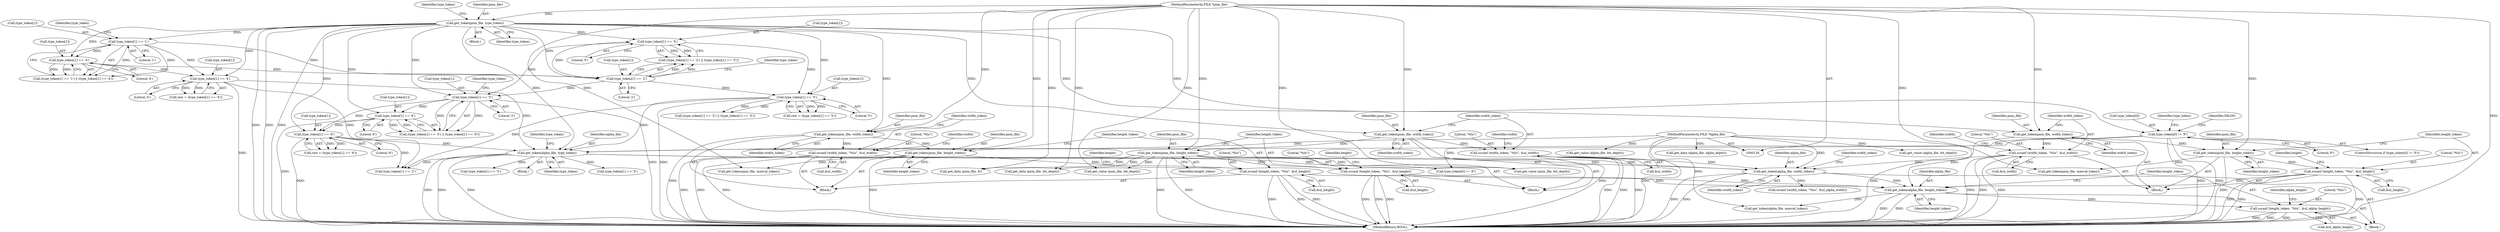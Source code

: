 digraph "0_Android_9d4853418ab2f754c2b63e091c29c5529b8b86ca_159@API" {
"1000549" [label="(Call,sscanf (height_token, \"%lu\", &ul_alpha_height))"];
"1000546" [label="(Call,get_token(alpha_file, height_token))"];
"1000527" [label="(Call,get_token(alpha_file, width_token))"];
"1000494" [label="(Call,get_token(alpha_file, type_token))"];
"1000131" [label="(MethodParameterIn,FILE *alpha_file)"];
"1000293" [label="(Call,type_token[1] == '5')"];
"1000285" [label="(Call,type_token[1] == '5')"];
"1000209" [label="(Call,get_token(pnm_file, type_token))"];
"1000129" [label="(MethodParameterIn,FILE *pnm_file)"];
"1000280" [label="(Call,type_token[1] == '2')"];
"1000224" [label="(Call,type_token[1] == '1')"];
"1000229" [label="(Call,type_token[1] == '4')"];
"1000391" [label="(Call,type_token[1] == '6')"];
"1000383" [label="(Call,type_token[1] == '6')"];
"1000378" [label="(Call,type_token[1] == '3')"];
"1000237" [label="(Call,type_token[1] == '4')"];
"1000213" [label="(Call,type_token[0] != 'P')"];
"1000304" [label="(Call,sscanf (width_token, \"%lu\", &ul_width))"];
"1000301" [label="(Call,get_token(pnm_file, width_token))"];
"1000402" [label="(Call,sscanf (width_token, \"%lu\", &ul_width))"];
"1000399" [label="(Call,get_token(pnm_file, width_token))"];
"1000248" [label="(Call,sscanf (width_token, \"%lu\", &ul_width))"];
"1000245" [label="(Call,get_token(pnm_file, width_token))"];
"1000317" [label="(Call,sscanf (height_token, \"%lu\", &ul_height))"];
"1000314" [label="(Call,get_token(pnm_file, height_token))"];
"1000415" [label="(Call,sscanf (height_token, \"%lu\", &ul_height))"];
"1000412" [label="(Call,get_token(pnm_file, height_token))"];
"1000261" [label="(Call,sscanf (height_token, \"%lu\", &ul_height))"];
"1000258" [label="(Call,get_token(pnm_file, height_token))"];
"1000307" [label="(Call,&ul_width)"];
"1000129" [label="(MethodParameterIn,FILE *pnm_file)"];
"1000287" [label="(Identifier,type_token)"];
"1000387" [label="(Literal,'6')"];
"1000401" [label="(Identifier,width_token)"];
"1000327" [label="(Call,get_token(pnm_file, maxval_token))"];
"1000550" [label="(Identifier,height_token)"];
"1000400" [label="(Identifier,pnm_file)"];
"1000233" [label="(Literal,'4')"];
"1000302" [label="(Identifier,pnm_file)"];
"1000254" [label="(Identifier,width)"];
"1000479" [label="(Block,)"];
"1000415" [label="(Call,sscanf (height_token, \"%lu\", &ul_height))"];
"1000551" [label="(Literal,\"%lu\")"];
"1000210" [label="(Identifier,pnm_file)"];
"1000223" [label="(Call,(type_token[1] == '1') || (type_token[1] == '4'))"];
"1000212" [label="(ControlStructure,if (type_token[0] != 'P'))"];
"1000262" [label="(Identifier,height_token)"];
"1000528" [label="(Identifier,alpha_file)"];
"1000531" [label="(Identifier,width_token)"];
"1000377" [label="(Call,(type_token[1] == '3') || (type_token[1] == '6'))"];
"1000260" [label="(Identifier,height_token)"];
"1000297" [label="(Literal,'5')"];
"1000267" [label="(Identifier,height)"];
"1000301" [label="(Call,get_token(pnm_file, width_token))"];
"1000405" [label="(Call,&ul_width)"];
"1000225" [label="(Call,type_token[1])"];
"1000527" [label="(Call,get_token(alpha_file, width_token))"];
"1000314" [label="(Call,get_token(pnm_file, height_token))"];
"1000736" [label="(Call,get_data (pnm_file, 8))"];
"1000215" [label="(Identifier,type_token)"];
"1000382" [label="(Literal,'3')"];
"1000281" [label="(Call,type_token[1])"];
"1000251" [label="(Call,&ul_width)"];
"1000320" [label="(Call,&ul_height)"];
"1001011" [label="(MethodReturn,BOOL)"];
"1000413" [label="(Identifier,pnm_file)"];
"1000217" [label="(Literal,'P')"];
"1000508" [label="(Call,(type_token[1] == '2') || (type_token[1] == '5'))"];
"1000248" [label="(Call,sscanf (width_token, \"%lu\", &ul_width))"];
"1000234" [label="(Block,)"];
"1000261" [label="(Call,sscanf (height_token, \"%lu\", &ul_height))"];
"1000318" [label="(Identifier,height_token)"];
"1000214" [label="(Call,type_token[0])"];
"1000258" [label="(Call,get_token(pnm_file, height_token))"];
"1000213" [label="(Call,type_token[0] != 'P')"];
"1000323" [label="(Identifier,height)"];
"1000414" [label="(Identifier,height_token)"];
"1000306" [label="(Literal,\"%lu\")"];
"1000224" [label="(Call,type_token[1] == '1')"];
"1000555" [label="(Identifier,alpha_height)"];
"1000241" [label="(Literal,'4')"];
"1000552" [label="(Call,&ul_alpha_height)"];
"1000408" [label="(Identifier,width)"];
"1000304" [label="(Call,sscanf (width_token, \"%lu\", &ul_width))"];
"1000548" [label="(Identifier,height_token)"];
"1000529" [label="(Identifier,width_token)"];
"1000228" [label="(Literal,'1')"];
"1000284" [label="(Literal,'2')"];
"1000402" [label="(Call,sscanf (width_token, \"%lu\", &ul_width))"];
"1000286" [label="(Call,type_token[1])"];
"1000496" [label="(Identifier,type_token)"];
"1000546" [label="(Call,get_token(alpha_file, height_token))"];
"1000522" [label="(Call,type_token[1] == '5')"];
"1000498" [label="(Call,type_token[0] != 'P')"];
"1000384" [label="(Call,type_token[1])"];
"1000416" [label="(Identifier,height_token)"];
"1000134" [label="(Block,)"];
"1000259" [label="(Identifier,pnm_file)"];
"1000385" [label="(Identifier,type_token)"];
"1000315" [label="(Identifier,pnm_file)"];
"1000822" [label="(Call,get_data (alpha_file, alpha_depth))"];
"1000280" [label="(Call,type_token[1] == '2')"];
"1000235" [label="(Call,raw = (type_token[1] == '4'))"];
"1000290" [label="(Block,)"];
"1000514" [label="(Call,type_token[1] == '5')"];
"1000425" [label="(Call,get_token(pnm_file, maxval_token))"];
"1000399" [label="(Call,get_token(pnm_file, width_token))"];
"1000841" [label="(Call,get_value (alpha_file, bit_depth))"];
"1000389" [label="(Call,raw = (type_token[1] == '6'))"];
"1000316" [label="(Identifier,height_token)"];
"1000421" [label="(Identifier,height)"];
"1000289" [label="(Literal,'5')"];
"1000305" [label="(Identifier,width_token)"];
"1000303" [label="(Identifier,width_token)"];
"1000294" [label="(Call,type_token[1])"];
"1000509" [label="(Call,type_token[1] == '2')"];
"1000383" [label="(Call,type_token[1] == '6')"];
"1000229" [label="(Call,type_token[1] == '4')"];
"1000412" [label="(Call,get_token(pnm_file, height_token))"];
"1000231" [label="(Identifier,type_token)"];
"1000834" [label="(Call,get_value (alpha_file, bit_depth))"];
"1000245" [label="(Call,get_token(pnm_file, width_token))"];
"1000417" [label="(Literal,\"%lu\")"];
"1000391" [label="(Call,type_token[1] == '6')"];
"1000131" [label="(MethodParameterIn,FILE *alpha_file)"];
"1000249" [label="(Identifier,width_token)"];
"1000549" [label="(Call,sscanf (height_token, \"%lu\", &ul_alpha_height))"];
"1000279" [label="(Call,(type_token[1] == '2') || (type_token[1] == '5'))"];
"1000769" [label="(Call,get_data (pnm_file, bit_depth))"];
"1000788" [label="(Call,get_value (pnm_file, bit_depth))"];
"1000237" [label="(Call,type_token[1] == '4')"];
"1000209" [label="(Call,get_token(pnm_file, type_token))"];
"1000226" [label="(Identifier,type_token)"];
"1000246" [label="(Identifier,pnm_file)"];
"1000530" [label="(Call,sscanf (width_token, \"%lu\", &ul_alpha_width))"];
"1000285" [label="(Call,type_token[1] == '5')"];
"1000403" [label="(Identifier,width_token)"];
"1000238" [label="(Call,type_token[1])"];
"1000404" [label="(Literal,\"%lu\")"];
"1000250" [label="(Literal,\"%lu\")"];
"1000211" [label="(Identifier,type_token)"];
"1000291" [label="(Call,raw = (type_token[1] == '5'))"];
"1000494" [label="(Call,get_token(alpha_file, type_token))"];
"1000500" [label="(Identifier,type_token)"];
"1000519" [label="(Block,)"];
"1000317" [label="(Call,sscanf (height_token, \"%lu\", &ul_height))"];
"1000392" [label="(Call,type_token[1])"];
"1000388" [label="(Block,)"];
"1000395" [label="(Literal,'6')"];
"1000264" [label="(Call,&ul_height)"];
"1000418" [label="(Call,&ul_height)"];
"1000310" [label="(Identifier,width)"];
"1000565" [label="(Call,get_token(alpha_file, maxval_token))"];
"1000293" [label="(Call,type_token[1] == '5')"];
"1000378" [label="(Call,type_token[1] == '3')"];
"1000379" [label="(Call,type_token[1])"];
"1000547" [label="(Identifier,alpha_file)"];
"1000247" [label="(Identifier,width_token)"];
"1000319" [label="(Literal,\"%lu\")"];
"1000263" [label="(Literal,\"%lu\")"];
"1000220" [label="(Identifier,FALSE)"];
"1000230" [label="(Call,type_token[1])"];
"1000781" [label="(Call,get_value (pnm_file, bit_depth))"];
"1000495" [label="(Identifier,alpha_file)"];
"1000549" -> "1000519"  [label="AST: "];
"1000549" -> "1000552"  [label="CFG: "];
"1000550" -> "1000549"  [label="AST: "];
"1000551" -> "1000549"  [label="AST: "];
"1000552" -> "1000549"  [label="AST: "];
"1000555" -> "1000549"  [label="CFG: "];
"1000549" -> "1001011"  [label="DDG: "];
"1000549" -> "1001011"  [label="DDG: "];
"1000549" -> "1001011"  [label="DDG: "];
"1000546" -> "1000549"  [label="DDG: "];
"1000546" -> "1000519"  [label="AST: "];
"1000546" -> "1000548"  [label="CFG: "];
"1000547" -> "1000546"  [label="AST: "];
"1000548" -> "1000546"  [label="AST: "];
"1000550" -> "1000546"  [label="CFG: "];
"1000546" -> "1001011"  [label="DDG: "];
"1000546" -> "1001011"  [label="DDG: "];
"1000527" -> "1000546"  [label="DDG: "];
"1000131" -> "1000546"  [label="DDG: "];
"1000317" -> "1000546"  [label="DDG: "];
"1000415" -> "1000546"  [label="DDG: "];
"1000261" -> "1000546"  [label="DDG: "];
"1000546" -> "1000565"  [label="DDG: "];
"1000527" -> "1000519"  [label="AST: "];
"1000527" -> "1000529"  [label="CFG: "];
"1000528" -> "1000527"  [label="AST: "];
"1000529" -> "1000527"  [label="AST: "];
"1000531" -> "1000527"  [label="CFG: "];
"1000527" -> "1001011"  [label="DDG: "];
"1000527" -> "1001011"  [label="DDG: "];
"1000494" -> "1000527"  [label="DDG: "];
"1000131" -> "1000527"  [label="DDG: "];
"1000304" -> "1000527"  [label="DDG: "];
"1000402" -> "1000527"  [label="DDG: "];
"1000248" -> "1000527"  [label="DDG: "];
"1000527" -> "1000530"  [label="DDG: "];
"1000494" -> "1000479"  [label="AST: "];
"1000494" -> "1000496"  [label="CFG: "];
"1000495" -> "1000494"  [label="AST: "];
"1000496" -> "1000494"  [label="AST: "];
"1000500" -> "1000494"  [label="CFG: "];
"1000494" -> "1001011"  [label="DDG: "];
"1000494" -> "1001011"  [label="DDG: "];
"1000494" -> "1001011"  [label="DDG: "];
"1000131" -> "1000494"  [label="DDG: "];
"1000293" -> "1000494"  [label="DDG: "];
"1000391" -> "1000494"  [label="DDG: "];
"1000209" -> "1000494"  [label="DDG: "];
"1000237" -> "1000494"  [label="DDG: "];
"1000213" -> "1000494"  [label="DDG: "];
"1000494" -> "1000498"  [label="DDG: "];
"1000494" -> "1000509"  [label="DDG: "];
"1000494" -> "1000514"  [label="DDG: "];
"1000494" -> "1000522"  [label="DDG: "];
"1000131" -> "1000128"  [label="AST: "];
"1000131" -> "1001011"  [label="DDG: "];
"1000131" -> "1000565"  [label="DDG: "];
"1000131" -> "1000822"  [label="DDG: "];
"1000131" -> "1000834"  [label="DDG: "];
"1000131" -> "1000841"  [label="DDG: "];
"1000293" -> "1000291"  [label="AST: "];
"1000293" -> "1000297"  [label="CFG: "];
"1000294" -> "1000293"  [label="AST: "];
"1000297" -> "1000293"  [label="AST: "];
"1000291" -> "1000293"  [label="CFG: "];
"1000293" -> "1001011"  [label="DDG: "];
"1000293" -> "1000291"  [label="DDG: "];
"1000293" -> "1000291"  [label="DDG: "];
"1000285" -> "1000293"  [label="DDG: "];
"1000209" -> "1000293"  [label="DDG: "];
"1000280" -> "1000293"  [label="DDG: "];
"1000293" -> "1000509"  [label="DDG: "];
"1000293" -> "1000508"  [label="DDG: "];
"1000293" -> "1000508"  [label="DDG: "];
"1000285" -> "1000279"  [label="AST: "];
"1000285" -> "1000289"  [label="CFG: "];
"1000286" -> "1000285"  [label="AST: "];
"1000289" -> "1000285"  [label="AST: "];
"1000279" -> "1000285"  [label="CFG: "];
"1000285" -> "1000279"  [label="DDG: "];
"1000285" -> "1000279"  [label="DDG: "];
"1000209" -> "1000285"  [label="DDG: "];
"1000280" -> "1000285"  [label="DDG: "];
"1000285" -> "1000378"  [label="DDG: "];
"1000209" -> "1000134"  [label="AST: "];
"1000209" -> "1000211"  [label="CFG: "];
"1000210" -> "1000209"  [label="AST: "];
"1000211" -> "1000209"  [label="AST: "];
"1000215" -> "1000209"  [label="CFG: "];
"1000209" -> "1001011"  [label="DDG: "];
"1000209" -> "1001011"  [label="DDG: "];
"1000209" -> "1001011"  [label="DDG: "];
"1000129" -> "1000209"  [label="DDG: "];
"1000209" -> "1000213"  [label="DDG: "];
"1000209" -> "1000224"  [label="DDG: "];
"1000209" -> "1000229"  [label="DDG: "];
"1000209" -> "1000237"  [label="DDG: "];
"1000209" -> "1000245"  [label="DDG: "];
"1000209" -> "1000280"  [label="DDG: "];
"1000209" -> "1000301"  [label="DDG: "];
"1000209" -> "1000378"  [label="DDG: "];
"1000209" -> "1000383"  [label="DDG: "];
"1000209" -> "1000391"  [label="DDG: "];
"1000209" -> "1000399"  [label="DDG: "];
"1000129" -> "1000128"  [label="AST: "];
"1000129" -> "1001011"  [label="DDG: "];
"1000129" -> "1000245"  [label="DDG: "];
"1000129" -> "1000258"  [label="DDG: "];
"1000129" -> "1000301"  [label="DDG: "];
"1000129" -> "1000314"  [label="DDG: "];
"1000129" -> "1000327"  [label="DDG: "];
"1000129" -> "1000399"  [label="DDG: "];
"1000129" -> "1000412"  [label="DDG: "];
"1000129" -> "1000425"  [label="DDG: "];
"1000129" -> "1000736"  [label="DDG: "];
"1000129" -> "1000769"  [label="DDG: "];
"1000129" -> "1000781"  [label="DDG: "];
"1000129" -> "1000788"  [label="DDG: "];
"1000280" -> "1000279"  [label="AST: "];
"1000280" -> "1000284"  [label="CFG: "];
"1000281" -> "1000280"  [label="AST: "];
"1000284" -> "1000280"  [label="AST: "];
"1000287" -> "1000280"  [label="CFG: "];
"1000279" -> "1000280"  [label="CFG: "];
"1000280" -> "1000279"  [label="DDG: "];
"1000280" -> "1000279"  [label="DDG: "];
"1000224" -> "1000280"  [label="DDG: "];
"1000229" -> "1000280"  [label="DDG: "];
"1000280" -> "1000378"  [label="DDG: "];
"1000224" -> "1000223"  [label="AST: "];
"1000224" -> "1000228"  [label="CFG: "];
"1000225" -> "1000224"  [label="AST: "];
"1000228" -> "1000224"  [label="AST: "];
"1000231" -> "1000224"  [label="CFG: "];
"1000223" -> "1000224"  [label="CFG: "];
"1000224" -> "1000223"  [label="DDG: "];
"1000224" -> "1000223"  [label="DDG: "];
"1000224" -> "1000229"  [label="DDG: "];
"1000224" -> "1000237"  [label="DDG: "];
"1000229" -> "1000223"  [label="AST: "];
"1000229" -> "1000233"  [label="CFG: "];
"1000230" -> "1000229"  [label="AST: "];
"1000233" -> "1000229"  [label="AST: "];
"1000223" -> "1000229"  [label="CFG: "];
"1000229" -> "1000223"  [label="DDG: "];
"1000229" -> "1000223"  [label="DDG: "];
"1000229" -> "1000237"  [label="DDG: "];
"1000391" -> "1000389"  [label="AST: "];
"1000391" -> "1000395"  [label="CFG: "];
"1000392" -> "1000391"  [label="AST: "];
"1000395" -> "1000391"  [label="AST: "];
"1000389" -> "1000391"  [label="CFG: "];
"1000391" -> "1001011"  [label="DDG: "];
"1000391" -> "1000389"  [label="DDG: "];
"1000391" -> "1000389"  [label="DDG: "];
"1000383" -> "1000391"  [label="DDG: "];
"1000378" -> "1000391"  [label="DDG: "];
"1000391" -> "1000509"  [label="DDG: "];
"1000383" -> "1000377"  [label="AST: "];
"1000383" -> "1000387"  [label="CFG: "];
"1000384" -> "1000383"  [label="AST: "];
"1000387" -> "1000383"  [label="AST: "];
"1000377" -> "1000383"  [label="CFG: "];
"1000383" -> "1001011"  [label="DDG: "];
"1000383" -> "1000377"  [label="DDG: "];
"1000383" -> "1000377"  [label="DDG: "];
"1000378" -> "1000383"  [label="DDG: "];
"1000378" -> "1000377"  [label="AST: "];
"1000378" -> "1000382"  [label="CFG: "];
"1000379" -> "1000378"  [label="AST: "];
"1000382" -> "1000378"  [label="AST: "];
"1000385" -> "1000378"  [label="CFG: "];
"1000377" -> "1000378"  [label="CFG: "];
"1000378" -> "1001011"  [label="DDG: "];
"1000378" -> "1000377"  [label="DDG: "];
"1000378" -> "1000377"  [label="DDG: "];
"1000237" -> "1000235"  [label="AST: "];
"1000237" -> "1000241"  [label="CFG: "];
"1000238" -> "1000237"  [label="AST: "];
"1000241" -> "1000237"  [label="AST: "];
"1000235" -> "1000237"  [label="CFG: "];
"1000237" -> "1001011"  [label="DDG: "];
"1000237" -> "1000235"  [label="DDG: "];
"1000237" -> "1000235"  [label="DDG: "];
"1000237" -> "1000509"  [label="DDG: "];
"1000213" -> "1000212"  [label="AST: "];
"1000213" -> "1000217"  [label="CFG: "];
"1000214" -> "1000213"  [label="AST: "];
"1000217" -> "1000213"  [label="AST: "];
"1000220" -> "1000213"  [label="CFG: "];
"1000226" -> "1000213"  [label="CFG: "];
"1000213" -> "1001011"  [label="DDG: "];
"1000213" -> "1001011"  [label="DDG: "];
"1000213" -> "1000498"  [label="DDG: "];
"1000304" -> "1000290"  [label="AST: "];
"1000304" -> "1000307"  [label="CFG: "];
"1000305" -> "1000304"  [label="AST: "];
"1000306" -> "1000304"  [label="AST: "];
"1000307" -> "1000304"  [label="AST: "];
"1000310" -> "1000304"  [label="CFG: "];
"1000304" -> "1001011"  [label="DDG: "];
"1000304" -> "1001011"  [label="DDG: "];
"1000304" -> "1001011"  [label="DDG: "];
"1000301" -> "1000304"  [label="DDG: "];
"1000301" -> "1000290"  [label="AST: "];
"1000301" -> "1000303"  [label="CFG: "];
"1000302" -> "1000301"  [label="AST: "];
"1000303" -> "1000301"  [label="AST: "];
"1000305" -> "1000301"  [label="CFG: "];
"1000301" -> "1001011"  [label="DDG: "];
"1000301" -> "1000314"  [label="DDG: "];
"1000402" -> "1000388"  [label="AST: "];
"1000402" -> "1000405"  [label="CFG: "];
"1000403" -> "1000402"  [label="AST: "];
"1000404" -> "1000402"  [label="AST: "];
"1000405" -> "1000402"  [label="AST: "];
"1000408" -> "1000402"  [label="CFG: "];
"1000402" -> "1001011"  [label="DDG: "];
"1000402" -> "1001011"  [label="DDG: "];
"1000402" -> "1001011"  [label="DDG: "];
"1000399" -> "1000402"  [label="DDG: "];
"1000399" -> "1000388"  [label="AST: "];
"1000399" -> "1000401"  [label="CFG: "];
"1000400" -> "1000399"  [label="AST: "];
"1000401" -> "1000399"  [label="AST: "];
"1000403" -> "1000399"  [label="CFG: "];
"1000399" -> "1001011"  [label="DDG: "];
"1000399" -> "1000412"  [label="DDG: "];
"1000248" -> "1000234"  [label="AST: "];
"1000248" -> "1000251"  [label="CFG: "];
"1000249" -> "1000248"  [label="AST: "];
"1000250" -> "1000248"  [label="AST: "];
"1000251" -> "1000248"  [label="AST: "];
"1000254" -> "1000248"  [label="CFG: "];
"1000248" -> "1001011"  [label="DDG: "];
"1000248" -> "1001011"  [label="DDG: "];
"1000248" -> "1001011"  [label="DDG: "];
"1000245" -> "1000248"  [label="DDG: "];
"1000245" -> "1000234"  [label="AST: "];
"1000245" -> "1000247"  [label="CFG: "];
"1000246" -> "1000245"  [label="AST: "];
"1000247" -> "1000245"  [label="AST: "];
"1000249" -> "1000245"  [label="CFG: "];
"1000245" -> "1001011"  [label="DDG: "];
"1000245" -> "1000258"  [label="DDG: "];
"1000317" -> "1000290"  [label="AST: "];
"1000317" -> "1000320"  [label="CFG: "];
"1000318" -> "1000317"  [label="AST: "];
"1000319" -> "1000317"  [label="AST: "];
"1000320" -> "1000317"  [label="AST: "];
"1000323" -> "1000317"  [label="CFG: "];
"1000317" -> "1001011"  [label="DDG: "];
"1000317" -> "1001011"  [label="DDG: "];
"1000317" -> "1001011"  [label="DDG: "];
"1000314" -> "1000317"  [label="DDG: "];
"1000314" -> "1000290"  [label="AST: "];
"1000314" -> "1000316"  [label="CFG: "];
"1000315" -> "1000314"  [label="AST: "];
"1000316" -> "1000314"  [label="AST: "];
"1000318" -> "1000314"  [label="CFG: "];
"1000314" -> "1001011"  [label="DDG: "];
"1000314" -> "1000327"  [label="DDG: "];
"1000415" -> "1000388"  [label="AST: "];
"1000415" -> "1000418"  [label="CFG: "];
"1000416" -> "1000415"  [label="AST: "];
"1000417" -> "1000415"  [label="AST: "];
"1000418" -> "1000415"  [label="AST: "];
"1000421" -> "1000415"  [label="CFG: "];
"1000415" -> "1001011"  [label="DDG: "];
"1000415" -> "1001011"  [label="DDG: "];
"1000415" -> "1001011"  [label="DDG: "];
"1000412" -> "1000415"  [label="DDG: "];
"1000412" -> "1000388"  [label="AST: "];
"1000412" -> "1000414"  [label="CFG: "];
"1000413" -> "1000412"  [label="AST: "];
"1000414" -> "1000412"  [label="AST: "];
"1000416" -> "1000412"  [label="CFG: "];
"1000412" -> "1001011"  [label="DDG: "];
"1000412" -> "1000425"  [label="DDG: "];
"1000261" -> "1000234"  [label="AST: "];
"1000261" -> "1000264"  [label="CFG: "];
"1000262" -> "1000261"  [label="AST: "];
"1000263" -> "1000261"  [label="AST: "];
"1000264" -> "1000261"  [label="AST: "];
"1000267" -> "1000261"  [label="CFG: "];
"1000261" -> "1001011"  [label="DDG: "];
"1000261" -> "1001011"  [label="DDG: "];
"1000261" -> "1001011"  [label="DDG: "];
"1000258" -> "1000261"  [label="DDG: "];
"1000258" -> "1000234"  [label="AST: "];
"1000258" -> "1000260"  [label="CFG: "];
"1000259" -> "1000258"  [label="AST: "];
"1000260" -> "1000258"  [label="AST: "];
"1000262" -> "1000258"  [label="CFG: "];
"1000258" -> "1001011"  [label="DDG: "];
"1000258" -> "1001011"  [label="DDG: "];
"1000258" -> "1000736"  [label="DDG: "];
"1000258" -> "1000769"  [label="DDG: "];
"1000258" -> "1000781"  [label="DDG: "];
"1000258" -> "1000788"  [label="DDG: "];
}
